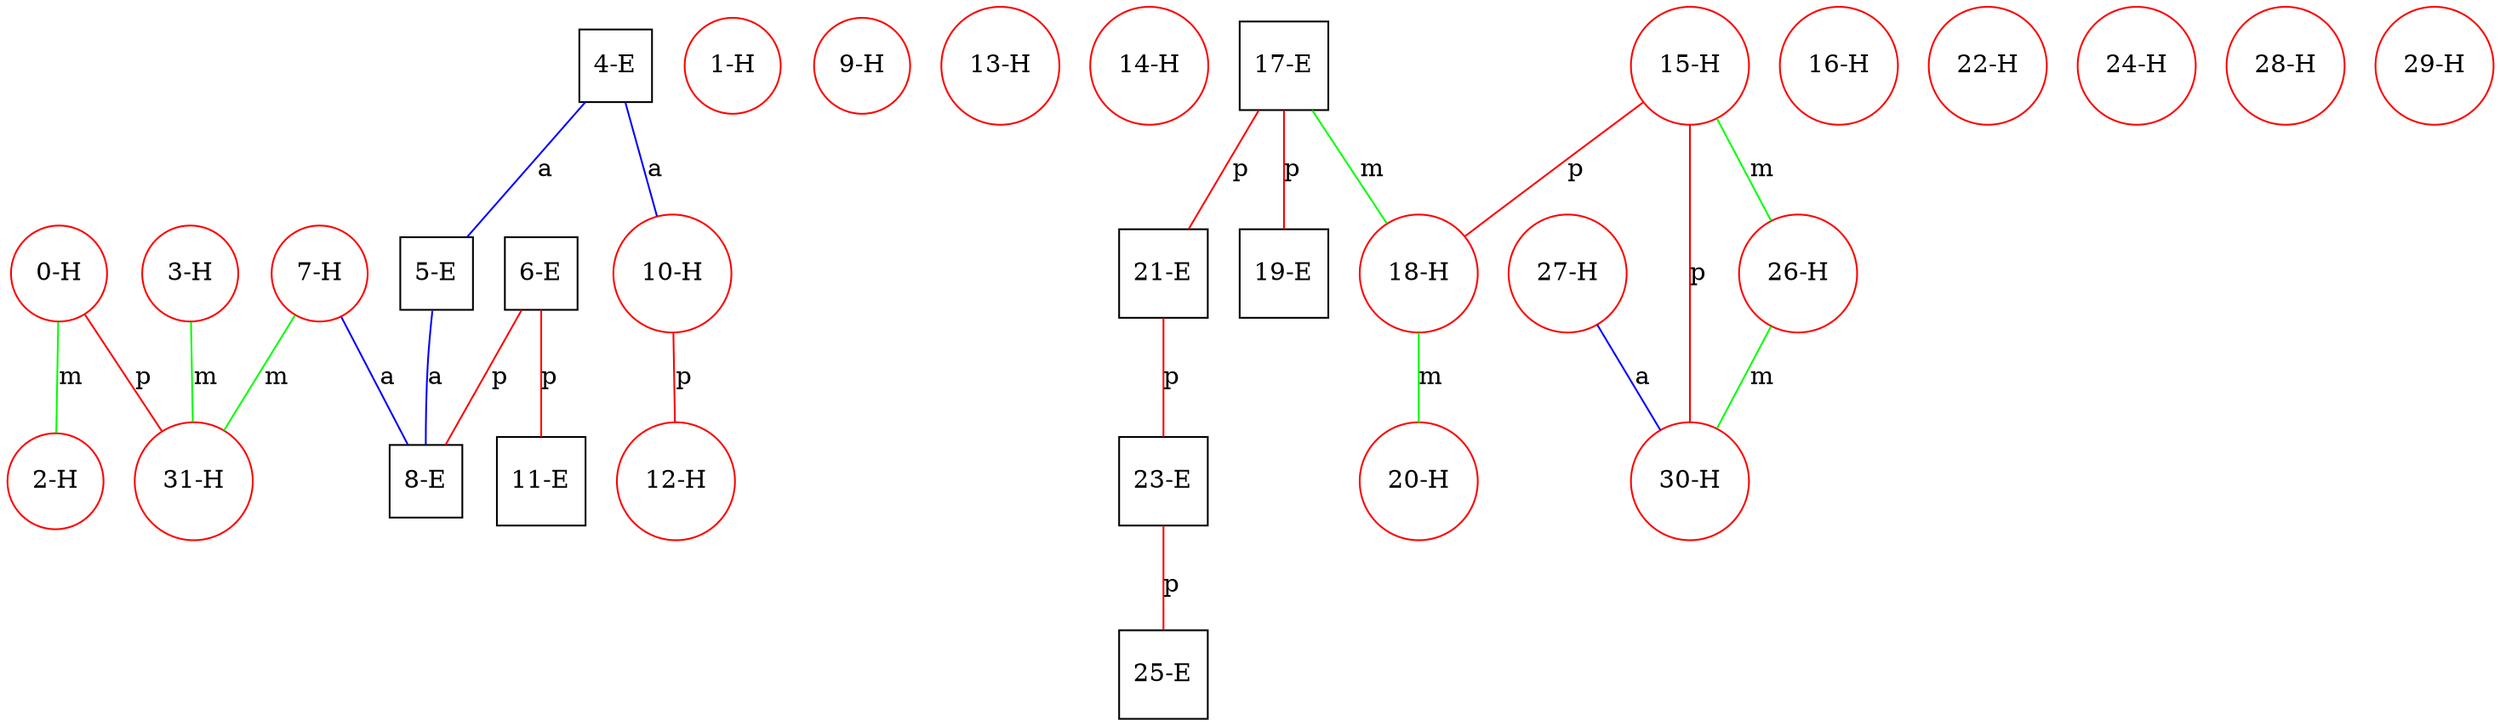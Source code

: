 graph ProteinGraph {
    0 [label="0-H" shape=circle color=red];
    1 [label="1-H" shape=circle color=red];
    2 [label="2-H" shape=circle color=red];
    3 [label="3-H" shape=circle color=red];
    4 [label="4-E" shape=square color=black];
    5 [label="5-E" shape=square color=black];
    6 [label="6-E" shape=square color=black];
    7 [label="7-H" shape=circle color=red];
    8 [label="8-E" shape=square color=black];
    9 [label="9-H" shape=circle color=red];
    10 [label="10-H" shape=circle color=red];
    11 [label="11-E" shape=square color=black];
    12 [label="12-H" shape=circle color=red];
    13 [label="13-H" shape=circle color=red];
    14 [label="14-H" shape=circle color=red];
    15 [label="15-H" shape=circle color=red];
    16 [label="16-H" shape=circle color=red];
    17 [label="17-E" shape=square color=black];
    18 [label="18-H" shape=circle color=red];
    19 [label="19-E" shape=square color=black];
    20 [label="20-H" shape=circle color=red];
    21 [label="21-E" shape=square color=black];
    22 [label="22-H" shape=circle color=red];
    23 [label="23-E" shape=square color=black];
    24 [label="24-H" shape=circle color=red];
    25 [label="25-E" shape=square color=black];
    26 [label="26-H" shape=circle color=red];
    27 [label="27-H" shape=circle color=red];
    28 [label="28-H" shape=circle color=red];
    29 [label="29-H" shape=circle color=red];
    30 [label="30-H" shape=circle color=red];
    31 [label="31-H" shape=circle color=red];
    0 -- 2 [label="m" color=green];
    0 -- 31 [label="p" color=red];
    3 -- 31 [label="m" color=green];
    4 -- 5 [label="a" color=blue];
    4 -- 10 [label="a" color=blue];
    5 -- 8 [label="a" color=blue];
    6 -- 8 [label="p" color=red];
    6 -- 11 [label="p" color=red];
    7 -- 8 [label="a" color=blue];
    7 -- 31 [label="m" color=green];
    10 -- 12 [label="p" color=red];
    15 -- 18 [label="p" color=red];
    15 -- 26 [label="m" color=green];
    15 -- 30 [label="p" color=red];
    17 -- 18 [label="m" color=green];
    17 -- 19 [label="p" color=red];
    17 -- 21 [label="p" color=red];
    18 -- 20 [label="m" color=green];
    21 -- 23 [label="p" color=red];
    23 -- 25 [label="p" color=red];
    26 -- 30 [label="m" color=green];
    27 -- 30 [label="a" color=blue];
}
